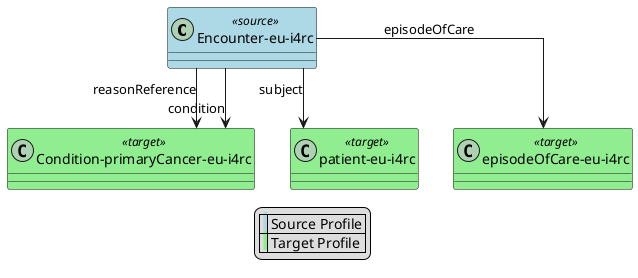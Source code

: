 
@startuml
!define RECTANGLE class
skinparam linetype ortho

skinparam class {
    BackgroundColor<<source>> LightBlue
    BackgroundColor<<target>> LightGreen
}
RECTANGLE Encountereui4rc as "Encounter-eu-i4rc" <<source>> [[StructureDefinition-Encounter-eu-i4rc.html]]
RECTANGLE ConditionprimaryCancereui4rc as "Condition-primaryCancer-eu-i4rc" <<target>> [[StructureDefinition-Condition-primaryCancer-eu-i4rc.html]]
RECTANGLE patienteui4rc as "patient-eu-i4rc" <<target>> [[StructureDefinition-patient-eu-i4rc.html]]
RECTANGLE episodeOfCareeui4rc as "episodeOfCare-eu-i4rc" <<target>> [[StructureDefinition-episodeOfCare-eu-i4rc.html]]
Encountereui4rc --> patienteui4rc : "subject"
Encountereui4rc --> episodeOfCareeui4rc : "episodeOfCare"
Encountereui4rc --> ConditionprimaryCancereui4rc : "reasonReference"
Encountereui4rc --> ConditionprimaryCancereui4rc : "condition"

legend
  | <back:LightBlue> | Source Profile |
  | <back:LightGreen> | Target Profile |
endlegend

@enduml
